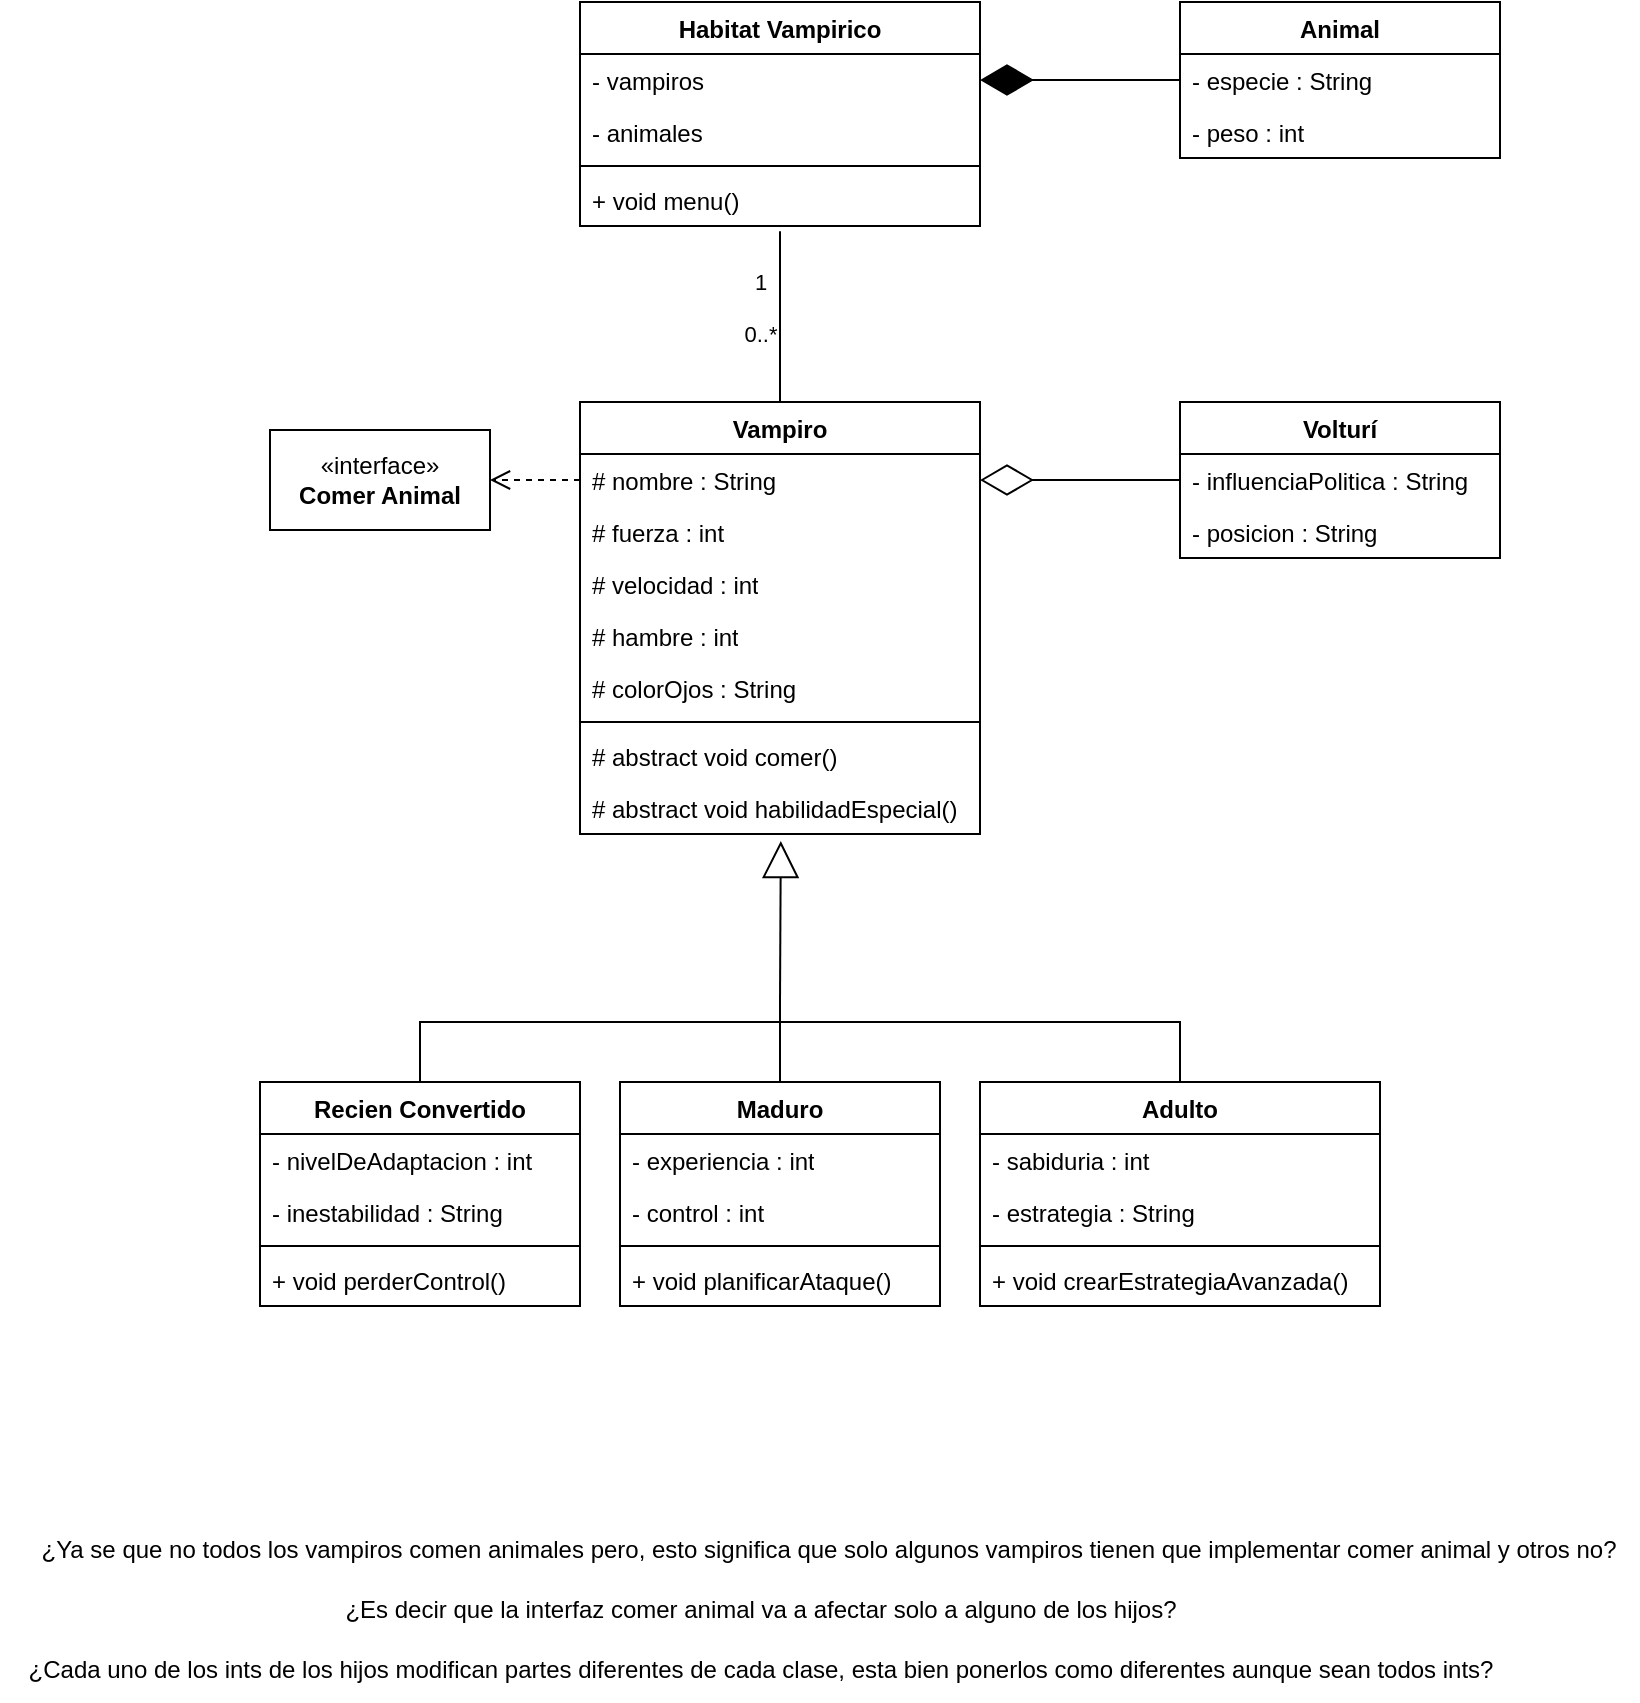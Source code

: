 <mxfile version="24.8.3">
  <diagram name="UML_Gestion_Crepusculo" id="tsLqWWN6re34cq2yNOvj">
    <mxGraphModel dx="714" dy="822" grid="1" gridSize="10" guides="1" tooltips="1" connect="1" arrows="1" fold="1" page="1" pageScale="1" pageWidth="827" pageHeight="1169" math="0" shadow="0">
      <root>
        <mxCell id="0" />
        <mxCell id="1" parent="0" />
        <mxCell id="pIVNgVgIiddYi_z4mML_-5" value="Habitat Vampirico" style="swimlane;fontStyle=1;align=center;verticalAlign=top;childLayout=stackLayout;horizontal=1;startSize=26;horizontalStack=0;resizeParent=1;resizeParentMax=0;resizeLast=0;collapsible=1;marginBottom=0;whiteSpace=wrap;html=1;" parent="1" vertex="1">
          <mxGeometry x="290" y="40" width="200" height="112" as="geometry" />
        </mxCell>
        <mxCell id="pIVNgVgIiddYi_z4mML_-6" value="- vampiros" style="text;strokeColor=none;fillColor=none;align=left;verticalAlign=top;spacingLeft=4;spacingRight=4;overflow=hidden;rotatable=0;points=[[0,0.5],[1,0.5]];portConstraint=eastwest;whiteSpace=wrap;html=1;" parent="pIVNgVgIiddYi_z4mML_-5" vertex="1">
          <mxGeometry y="26" width="200" height="26" as="geometry" />
        </mxCell>
        <mxCell id="pIVNgVgIiddYi_z4mML_-54" value="- animales&amp;nbsp;" style="text;strokeColor=none;fillColor=none;align=left;verticalAlign=top;spacingLeft=4;spacingRight=4;overflow=hidden;rotatable=0;points=[[0,0.5],[1,0.5]];portConstraint=eastwest;whiteSpace=wrap;html=1;" parent="pIVNgVgIiddYi_z4mML_-5" vertex="1">
          <mxGeometry y="52" width="200" height="26" as="geometry" />
        </mxCell>
        <mxCell id="pIVNgVgIiddYi_z4mML_-7" value="" style="line;strokeWidth=1;fillColor=none;align=left;verticalAlign=middle;spacingTop=-1;spacingLeft=3;spacingRight=3;rotatable=0;labelPosition=right;points=[];portConstraint=eastwest;strokeColor=inherit;" parent="pIVNgVgIiddYi_z4mML_-5" vertex="1">
          <mxGeometry y="78" width="200" height="8" as="geometry" />
        </mxCell>
        <mxCell id="pIVNgVgIiddYi_z4mML_-8" value="+ void menu()" style="text;strokeColor=none;fillColor=none;align=left;verticalAlign=top;spacingLeft=4;spacingRight=4;overflow=hidden;rotatable=0;points=[[0,0.5],[1,0.5]];portConstraint=eastwest;whiteSpace=wrap;html=1;" parent="pIVNgVgIiddYi_z4mML_-5" vertex="1">
          <mxGeometry y="86" width="200" height="26" as="geometry" />
        </mxCell>
        <mxCell id="pIVNgVgIiddYi_z4mML_-9" value="Vampiro" style="swimlane;fontStyle=1;align=center;verticalAlign=top;childLayout=stackLayout;horizontal=1;startSize=26;horizontalStack=0;resizeParent=1;resizeParentMax=0;resizeLast=0;collapsible=1;marginBottom=0;whiteSpace=wrap;html=1;" parent="1" vertex="1">
          <mxGeometry x="290" y="240" width="200" height="216" as="geometry" />
        </mxCell>
        <mxCell id="pIVNgVgIiddYi_z4mML_-10" value="# nombre : String" style="text;strokeColor=none;fillColor=none;align=left;verticalAlign=top;spacingLeft=4;spacingRight=4;overflow=hidden;rotatable=0;points=[[0,0.5],[1,0.5]];portConstraint=eastwest;whiteSpace=wrap;html=1;" parent="pIVNgVgIiddYi_z4mML_-9" vertex="1">
          <mxGeometry y="26" width="200" height="26" as="geometry" />
        </mxCell>
        <mxCell id="ovsUvfsepyj3DoIwsugC-1" value="# fuerza : int" style="text;strokeColor=none;fillColor=none;align=left;verticalAlign=top;spacingLeft=4;spacingRight=4;overflow=hidden;rotatable=0;points=[[0,0.5],[1,0.5]];portConstraint=eastwest;whiteSpace=wrap;html=1;" parent="pIVNgVgIiddYi_z4mML_-9" vertex="1">
          <mxGeometry y="52" width="200" height="26" as="geometry" />
        </mxCell>
        <mxCell id="ovsUvfsepyj3DoIwsugC-7" value="# velocidad : int" style="text;strokeColor=none;fillColor=none;align=left;verticalAlign=top;spacingLeft=4;spacingRight=4;overflow=hidden;rotatable=0;points=[[0,0.5],[1,0.5]];portConstraint=eastwest;whiteSpace=wrap;html=1;" parent="pIVNgVgIiddYi_z4mML_-9" vertex="1">
          <mxGeometry y="78" width="200" height="26" as="geometry" />
        </mxCell>
        <mxCell id="ovsUvfsepyj3DoIwsugC-8" value="# hambre : int" style="text;strokeColor=none;fillColor=none;align=left;verticalAlign=top;spacingLeft=4;spacingRight=4;overflow=hidden;rotatable=0;points=[[0,0.5],[1,0.5]];portConstraint=eastwest;whiteSpace=wrap;html=1;" parent="pIVNgVgIiddYi_z4mML_-9" vertex="1">
          <mxGeometry y="104" width="200" height="26" as="geometry" />
        </mxCell>
        <mxCell id="ovsUvfsepyj3DoIwsugC-9" value="# colorOjos : String" style="text;strokeColor=none;fillColor=none;align=left;verticalAlign=top;spacingLeft=4;spacingRight=4;overflow=hidden;rotatable=0;points=[[0,0.5],[1,0.5]];portConstraint=eastwest;whiteSpace=wrap;html=1;" parent="pIVNgVgIiddYi_z4mML_-9" vertex="1">
          <mxGeometry y="130" width="200" height="26" as="geometry" />
        </mxCell>
        <mxCell id="pIVNgVgIiddYi_z4mML_-11" value="" style="line;strokeWidth=1;fillColor=none;align=left;verticalAlign=middle;spacingTop=-1;spacingLeft=3;spacingRight=3;rotatable=0;labelPosition=right;points=[];portConstraint=eastwest;strokeColor=inherit;" parent="pIVNgVgIiddYi_z4mML_-9" vertex="1">
          <mxGeometry y="156" width="200" height="8" as="geometry" />
        </mxCell>
        <mxCell id="pIVNgVgIiddYi_z4mML_-12" value="# abstract void comer()" style="text;strokeColor=none;fillColor=none;align=left;verticalAlign=top;spacingLeft=4;spacingRight=4;overflow=hidden;rotatable=0;points=[[0,0.5],[1,0.5]];portConstraint=eastwest;whiteSpace=wrap;html=1;" parent="pIVNgVgIiddYi_z4mML_-9" vertex="1">
          <mxGeometry y="164" width="200" height="26" as="geometry" />
        </mxCell>
        <mxCell id="ovsUvfsepyj3DoIwsugC-10" value="# abstract void habilidadEspecial()" style="text;strokeColor=none;fillColor=none;align=left;verticalAlign=top;spacingLeft=4;spacingRight=4;overflow=hidden;rotatable=0;points=[[0,0.5],[1,0.5]];portConstraint=eastwest;whiteSpace=wrap;html=1;" parent="pIVNgVgIiddYi_z4mML_-9" vertex="1">
          <mxGeometry y="190" width="200" height="26" as="geometry" />
        </mxCell>
        <mxCell id="pIVNgVgIiddYi_z4mML_-13" value="Recien Convertido" style="swimlane;fontStyle=1;align=center;verticalAlign=top;childLayout=stackLayout;horizontal=1;startSize=26;horizontalStack=0;resizeParent=1;resizeParentMax=0;resizeLast=0;collapsible=1;marginBottom=0;whiteSpace=wrap;html=1;" parent="1" vertex="1">
          <mxGeometry x="130" y="580" width="160" height="112" as="geometry" />
        </mxCell>
        <mxCell id="pIVNgVgIiddYi_z4mML_-14" value="- nivelDeAdaptacion : int" style="text;strokeColor=none;fillColor=none;align=left;verticalAlign=top;spacingLeft=4;spacingRight=4;overflow=hidden;rotatable=0;points=[[0,0.5],[1,0.5]];portConstraint=eastwest;whiteSpace=wrap;html=1;" parent="pIVNgVgIiddYi_z4mML_-13" vertex="1">
          <mxGeometry y="26" width="160" height="26" as="geometry" />
        </mxCell>
        <mxCell id="ovsUvfsepyj3DoIwsugC-12" value="- inestabilidad : String" style="text;strokeColor=none;fillColor=none;align=left;verticalAlign=top;spacingLeft=4;spacingRight=4;overflow=hidden;rotatable=0;points=[[0,0.5],[1,0.5]];portConstraint=eastwest;whiteSpace=wrap;html=1;" parent="pIVNgVgIiddYi_z4mML_-13" vertex="1">
          <mxGeometry y="52" width="160" height="26" as="geometry" />
        </mxCell>
        <mxCell id="pIVNgVgIiddYi_z4mML_-15" value="" style="line;strokeWidth=1;fillColor=none;align=left;verticalAlign=middle;spacingTop=-1;spacingLeft=3;spacingRight=3;rotatable=0;labelPosition=right;points=[];portConstraint=eastwest;strokeColor=inherit;" parent="pIVNgVgIiddYi_z4mML_-13" vertex="1">
          <mxGeometry y="78" width="160" height="8" as="geometry" />
        </mxCell>
        <mxCell id="pIVNgVgIiddYi_z4mML_-16" value="+ void perderControl()" style="text;strokeColor=none;fillColor=none;align=left;verticalAlign=top;spacingLeft=4;spacingRight=4;overflow=hidden;rotatable=0;points=[[0,0.5],[1,0.5]];portConstraint=eastwest;whiteSpace=wrap;html=1;" parent="pIVNgVgIiddYi_z4mML_-13" vertex="1">
          <mxGeometry y="86" width="160" height="26" as="geometry" />
        </mxCell>
        <mxCell id="pIVNgVgIiddYi_z4mML_-17" value="Maduro&lt;span style=&quot;color: rgba(0, 0, 0, 0); font-family: monospace; font-size: 0px; font-weight: 400; text-align: start; text-wrap-mode: nowrap;&quot;&gt;%3CmxGraphModel%3E%3Croot%3E%3CmxCell%20id%3D%220%22%2F%3E%3CmxCell%20id%3D%221%22%20parent%3D%220%22%2F%3E%3CmxCell%20id%3D%222%22%20value%3D%22Recien%20Convertido%22%20style%3D%22swimlane%3BfontStyle%3D1%3Balign%3Dcenter%3BverticalAlign%3Dtop%3BchildLayout%3DstackLayout%3Bhorizontal%3D1%3BstartSize%3D26%3BhorizontalStack%3D0%3BresizeParent%3D1%3BresizeParentMax%3D0%3BresizeLast%3D0%3Bcollapsible%3D1%3BmarginBottom%3D0%3BwhiteSpace%3Dwrap%3Bhtml%3D1%3B%22%20vertex%3D%221%22%20parent%3D%221%22%3E%3CmxGeometry%20y%3D%22390%22%20width%3D%22160%22%20height%3D%2286%22%20as%3D%22geometry%22%2F%3E%3C%2FmxCell%3E%3CmxCell%20id%3D%223%22%20value%3D%22%2B%20field%3A%20type%22%20style%3D%22text%3BstrokeColor%3Dnone%3BfillColor%3Dnone%3Balign%3Dleft%3BverticalAlign%3Dtop%3BspacingLeft%3D4%3BspacingRight%3D4%3Boverflow%3Dhidden%3Brotatable%3D0%3Bpoints%3D%5B%5B0%2C0.5%5D%2C%5B1%2C0.5%5D%5D%3BportConstraint%3Deastwest%3BwhiteSpace%3Dwrap%3Bhtml%3D1%3B%22%20vertex%3D%221%22%20parent%3D%222%22%3E%3CmxGeometry%20y%3D%2226%22%20width%3D%22160%22%20height%3D%2226%22%20as%3D%22geometry%22%2F%3E%3C%2FmxCell%3E%3CmxCell%20id%3D%224%22%20value%3D%22%22%20style%3D%22line%3BstrokeWidth%3D1%3BfillColor%3Dnone%3Balign%3Dleft%3BverticalAlign%3Dmiddle%3BspacingTop%3D-1%3BspacingLeft%3D3%3BspacingRight%3D3%3Brotatable%3D0%3BlabelPosition%3Dright%3Bpoints%3D%5B%5D%3BportConstraint%3Deastwest%3BstrokeColor%3Dinherit%3B%22%20vertex%3D%221%22%20parent%3D%222%22%3E%3CmxGeometry%20y%3D%2252%22%20width%3D%22160%22%20height%3D%228%22%20as%3D%22geometry%22%2F%3E%3C%2FmxCell%3E%3CmxCell%20id%3D%225%22%20value%3D%22%2B%20method(type)%3A%20type%22%20style%3D%22text%3BstrokeColor%3Dnone%3BfillColor%3Dnone%3Balign%3Dleft%3BverticalAlign%3Dtop%3BspacingLeft%3D4%3BspacingRight%3D4%3Boverflow%3Dhidden%3Brotatable%3D0%3Bpoints%3D%5B%5B0%2C0.5%5D%2C%5B1%2C0.5%5D%5D%3BportConstraint%3Deastwest%3BwhiteSpace%3Dwrap%3Bhtml%3D1%3B%22%20vertex%3D%221%22%20parent%3D%222%22%3E%3CmxGeometry%20y%3D%2260%22%20width%3D%22160%22%20height%3D%2226%22%20as%3D%22geometry%22%2F%3E%3C%2FmxCell%3E%3C%2Froot%3E%3C%2FmxGraphModel%3E&lt;/span&gt;" style="swimlane;fontStyle=1;align=center;verticalAlign=top;childLayout=stackLayout;horizontal=1;startSize=26;horizontalStack=0;resizeParent=1;resizeParentMax=0;resizeLast=0;collapsible=1;marginBottom=0;whiteSpace=wrap;html=1;" parent="1" vertex="1">
          <mxGeometry x="310" y="580" width="160" height="112" as="geometry" />
        </mxCell>
        <mxCell id="pIVNgVgIiddYi_z4mML_-18" value="- experiencia : int" style="text;strokeColor=none;fillColor=none;align=left;verticalAlign=top;spacingLeft=4;spacingRight=4;overflow=hidden;rotatable=0;points=[[0,0.5],[1,0.5]];portConstraint=eastwest;whiteSpace=wrap;html=1;" parent="pIVNgVgIiddYi_z4mML_-17" vertex="1">
          <mxGeometry y="26" width="160" height="26" as="geometry" />
        </mxCell>
        <mxCell id="pNDMgC5wGViX0FNzGAJT-1" value="- control : int" style="text;strokeColor=none;fillColor=none;align=left;verticalAlign=top;spacingLeft=4;spacingRight=4;overflow=hidden;rotatable=0;points=[[0,0.5],[1,0.5]];portConstraint=eastwest;whiteSpace=wrap;html=1;" parent="pIVNgVgIiddYi_z4mML_-17" vertex="1">
          <mxGeometry y="52" width="160" height="26" as="geometry" />
        </mxCell>
        <mxCell id="pIVNgVgIiddYi_z4mML_-19" value="" style="line;strokeWidth=1;fillColor=none;align=left;verticalAlign=middle;spacingTop=-1;spacingLeft=3;spacingRight=3;rotatable=0;labelPosition=right;points=[];portConstraint=eastwest;strokeColor=inherit;" parent="pIVNgVgIiddYi_z4mML_-17" vertex="1">
          <mxGeometry y="78" width="160" height="8" as="geometry" />
        </mxCell>
        <mxCell id="pIVNgVgIiddYi_z4mML_-20" value="+ void planificarAtaque()" style="text;strokeColor=none;fillColor=none;align=left;verticalAlign=top;spacingLeft=4;spacingRight=4;overflow=hidden;rotatable=0;points=[[0,0.5],[1,0.5]];portConstraint=eastwest;whiteSpace=wrap;html=1;" parent="pIVNgVgIiddYi_z4mML_-17" vertex="1">
          <mxGeometry y="86" width="160" height="26" as="geometry" />
        </mxCell>
        <mxCell id="pIVNgVgIiddYi_z4mML_-21" value="Adulto" style="swimlane;fontStyle=1;align=center;verticalAlign=top;childLayout=stackLayout;horizontal=1;startSize=26;horizontalStack=0;resizeParent=1;resizeParentMax=0;resizeLast=0;collapsible=1;marginBottom=0;whiteSpace=wrap;html=1;" parent="1" vertex="1">
          <mxGeometry x="490" y="580" width="200" height="112" as="geometry" />
        </mxCell>
        <mxCell id="pIVNgVgIiddYi_z4mML_-22" value="- sabiduria : int" style="text;strokeColor=none;fillColor=none;align=left;verticalAlign=top;spacingLeft=4;spacingRight=4;overflow=hidden;rotatable=0;points=[[0,0.5],[1,0.5]];portConstraint=eastwest;whiteSpace=wrap;html=1;" parent="pIVNgVgIiddYi_z4mML_-21" vertex="1">
          <mxGeometry y="26" width="200" height="26" as="geometry" />
        </mxCell>
        <mxCell id="pNDMgC5wGViX0FNzGAJT-7" value="- estrategia : String" style="text;strokeColor=none;fillColor=none;align=left;verticalAlign=top;spacingLeft=4;spacingRight=4;overflow=hidden;rotatable=0;points=[[0,0.5],[1,0.5]];portConstraint=eastwest;whiteSpace=wrap;html=1;" parent="pIVNgVgIiddYi_z4mML_-21" vertex="1">
          <mxGeometry y="52" width="200" height="26" as="geometry" />
        </mxCell>
        <mxCell id="pIVNgVgIiddYi_z4mML_-23" value="" style="line;strokeWidth=1;fillColor=none;align=left;verticalAlign=middle;spacingTop=-1;spacingLeft=3;spacingRight=3;rotatable=0;labelPosition=right;points=[];portConstraint=eastwest;strokeColor=inherit;" parent="pIVNgVgIiddYi_z4mML_-21" vertex="1">
          <mxGeometry y="78" width="200" height="8" as="geometry" />
        </mxCell>
        <mxCell id="pIVNgVgIiddYi_z4mML_-24" value="+ void crearEstrategiaAvanzada()" style="text;strokeColor=none;fillColor=none;align=left;verticalAlign=top;spacingLeft=4;spacingRight=4;overflow=hidden;rotatable=0;points=[[0,0.5],[1,0.5]];portConstraint=eastwest;whiteSpace=wrap;html=1;" parent="pIVNgVgIiddYi_z4mML_-21" vertex="1">
          <mxGeometry y="86" width="200" height="26" as="geometry" />
        </mxCell>
        <mxCell id="pIVNgVgIiddYi_z4mML_-25" value="Animal" style="swimlane;fontStyle=1;align=center;verticalAlign=top;childLayout=stackLayout;horizontal=1;startSize=26;horizontalStack=0;resizeParent=1;resizeParentMax=0;resizeLast=0;collapsible=1;marginBottom=0;whiteSpace=wrap;html=1;" parent="1" vertex="1">
          <mxGeometry x="590" y="40" width="160" height="78" as="geometry" />
        </mxCell>
        <mxCell id="pIVNgVgIiddYi_z4mML_-26" value="- especie : String" style="text;strokeColor=none;fillColor=none;align=left;verticalAlign=top;spacingLeft=4;spacingRight=4;overflow=hidden;rotatable=0;points=[[0,0.5],[1,0.5]];portConstraint=eastwest;whiteSpace=wrap;html=1;" parent="pIVNgVgIiddYi_z4mML_-25" vertex="1">
          <mxGeometry y="26" width="160" height="26" as="geometry" />
        </mxCell>
        <mxCell id="pNDMgC5wGViX0FNzGAJT-10" value="- peso : int" style="text;strokeColor=none;fillColor=none;align=left;verticalAlign=top;spacingLeft=4;spacingRight=4;overflow=hidden;rotatable=0;points=[[0,0.5],[1,0.5]];portConstraint=eastwest;whiteSpace=wrap;html=1;" parent="pIVNgVgIiddYi_z4mML_-25" vertex="1">
          <mxGeometry y="52" width="160" height="26" as="geometry" />
        </mxCell>
        <mxCell id="pIVNgVgIiddYi_z4mML_-29" value="Volturí" style="swimlane;fontStyle=1;align=center;verticalAlign=top;childLayout=stackLayout;horizontal=1;startSize=26;horizontalStack=0;resizeParent=1;resizeParentMax=0;resizeLast=0;collapsible=1;marginBottom=0;whiteSpace=wrap;html=1;" parent="1" vertex="1">
          <mxGeometry x="590" y="240" width="160" height="78" as="geometry" />
        </mxCell>
        <mxCell id="pIVNgVgIiddYi_z4mML_-30" value="- influenciaPolitica : String" style="text;strokeColor=none;fillColor=none;align=left;verticalAlign=top;spacingLeft=4;spacingRight=4;overflow=hidden;rotatable=0;points=[[0,0.5],[1,0.5]];portConstraint=eastwest;whiteSpace=wrap;html=1;" parent="pIVNgVgIiddYi_z4mML_-29" vertex="1">
          <mxGeometry y="26" width="160" height="26" as="geometry" />
        </mxCell>
        <mxCell id="pNDMgC5wGViX0FNzGAJT-9" value="- posicion : String" style="text;strokeColor=none;fillColor=none;align=left;verticalAlign=top;spacingLeft=4;spacingRight=4;overflow=hidden;rotatable=0;points=[[0,0.5],[1,0.5]];portConstraint=eastwest;whiteSpace=wrap;html=1;" parent="pIVNgVgIiddYi_z4mML_-29" vertex="1">
          <mxGeometry y="52" width="160" height="26" as="geometry" />
        </mxCell>
        <mxCell id="pIVNgVgIiddYi_z4mML_-33" value="«interface»&lt;br&gt;&lt;b&gt;Comer Animal&lt;/b&gt;" style="html=1;whiteSpace=wrap;" parent="1" vertex="1">
          <mxGeometry x="135" y="254" width="110" height="50" as="geometry" />
        </mxCell>
        <mxCell id="pIVNgVgIiddYi_z4mML_-34" value="" style="endArrow=diamondThin;endFill=0;endSize=24;html=1;rounded=0;exitX=0;exitY=0.5;exitDx=0;exitDy=0;entryX=1;entryY=0.5;entryDx=0;entryDy=0;" parent="1" source="pIVNgVgIiddYi_z4mML_-30" target="pIVNgVgIiddYi_z4mML_-10" edge="1">
          <mxGeometry width="160" relative="1" as="geometry">
            <mxPoint x="600" y="549.24" as="sourcePoint" />
            <mxPoint x="760" y="549.24" as="targetPoint" />
          </mxGeometry>
        </mxCell>
        <mxCell id="pIVNgVgIiddYi_z4mML_-38" value="" style="endArrow=none;html=1;rounded=0;exitX=0.5;exitY=0;exitDx=0;exitDy=0;" parent="1" source="pIVNgVgIiddYi_z4mML_-17" edge="1">
          <mxGeometry width="50" height="50" relative="1" as="geometry">
            <mxPoint x="400" y="570" as="sourcePoint" />
            <mxPoint x="390" y="540" as="targetPoint" />
          </mxGeometry>
        </mxCell>
        <mxCell id="pIVNgVgIiddYi_z4mML_-40" value="" style="endArrow=none;html=1;rounded=0;exitX=0.5;exitY=0;exitDx=0;exitDy=0;" parent="1" source="pIVNgVgIiddYi_z4mML_-21" edge="1">
          <mxGeometry width="50" height="50" relative="1" as="geometry">
            <mxPoint x="540" y="510" as="sourcePoint" />
            <mxPoint x="390" y="540" as="targetPoint" />
            <Array as="points">
              <mxPoint x="590" y="550" />
              <mxPoint x="390" y="550" />
            </Array>
          </mxGeometry>
        </mxCell>
        <mxCell id="pIVNgVgIiddYi_z4mML_-41" value="" style="html=1;verticalAlign=bottom;endArrow=open;dashed=1;endSize=8;curved=0;rounded=0;exitX=0;exitY=0.5;exitDx=0;exitDy=0;entryX=1;entryY=0.5;entryDx=0;entryDy=0;" parent="1" source="pIVNgVgIiddYi_z4mML_-10" target="pIVNgVgIiddYi_z4mML_-33" edge="1">
          <mxGeometry relative="1" as="geometry">
            <mxPoint x="280" y="499.24" as="sourcePoint" />
            <mxPoint x="200" y="499.24" as="targetPoint" />
          </mxGeometry>
        </mxCell>
        <mxCell id="pIVNgVgIiddYi_z4mML_-42" value="¿Ya se que no todos los vampiros comen animales pero, esto significa que solo algunos vampiros tienen que implementar comer animal y otros no?" style="text;html=1;align=center;verticalAlign=middle;resizable=0;points=[];autosize=1;strokeColor=none;fillColor=none;" parent="1" vertex="1">
          <mxGeometry x="9" y="799.24" width="810" height="30" as="geometry" />
        </mxCell>
        <mxCell id="pIVNgVgIiddYi_z4mML_-43" value="¿Es decir que la interfaz comer animal va a afectar solo a alguno de los hijos?" style="text;html=1;align=center;verticalAlign=middle;resizable=0;points=[];autosize=1;strokeColor=none;fillColor=none;" parent="1" vertex="1">
          <mxGeometry x="160" y="829.24" width="440" height="30" as="geometry" />
        </mxCell>
        <mxCell id="pIVNgVgIiddYi_z4mML_-48" value="" style="endArrow=none;html=1;rounded=0;entryX=0.5;entryY=1.103;entryDx=0;entryDy=0;entryPerimeter=0;exitX=0.5;exitY=0;exitDx=0;exitDy=0;" parent="1" source="pIVNgVgIiddYi_z4mML_-9" target="pIVNgVgIiddYi_z4mML_-8" edge="1">
          <mxGeometry width="50" height="50" relative="1" as="geometry">
            <mxPoint x="320" y="210" as="sourcePoint" />
            <mxPoint x="370" y="160" as="targetPoint" />
          </mxGeometry>
        </mxCell>
        <mxCell id="pIVNgVgIiddYi_z4mML_-49" value="1" style="edgeLabel;html=1;align=center;verticalAlign=middle;resizable=0;points=[];" parent="pIVNgVgIiddYi_z4mML_-48" vertex="1" connectable="0">
          <mxGeometry x="0.419" y="3" relative="1" as="geometry">
            <mxPoint x="-7" as="offset" />
          </mxGeometry>
        </mxCell>
        <mxCell id="pIVNgVgIiddYi_z4mML_-50" value="0..*" style="edgeLabel;html=1;align=center;verticalAlign=middle;resizable=0;points=[];" parent="pIVNgVgIiddYi_z4mML_-48" vertex="1" connectable="0">
          <mxGeometry x="0.015" y="3" relative="1" as="geometry">
            <mxPoint x="-7" y="9" as="offset" />
          </mxGeometry>
        </mxCell>
        <mxCell id="pIVNgVgIiddYi_z4mML_-53" value="" style="endArrow=diamondThin;endFill=1;endSize=24;html=1;rounded=0;exitX=0;exitY=0.5;exitDx=0;exitDy=0;entryX=1;entryY=0.5;entryDx=0;entryDy=0;" parent="1" source="pIVNgVgIiddYi_z4mML_-26" target="pIVNgVgIiddYi_z4mML_-6" edge="1">
          <mxGeometry width="160" relative="1" as="geometry">
            <mxPoint x="530" y="108" as="sourcePoint" />
            <mxPoint x="690" y="108" as="targetPoint" />
          </mxGeometry>
        </mxCell>
        <mxCell id="pNDMgC5wGViX0FNzGAJT-3" value="" style="endArrow=none;html=1;rounded=0;exitX=0.5;exitY=0;exitDx=0;exitDy=0;" parent="1" source="pIVNgVgIiddYi_z4mML_-13" edge="1">
          <mxGeometry width="50" height="50" relative="1" as="geometry">
            <mxPoint x="570" y="580" as="sourcePoint" />
            <mxPoint x="390" y="540" as="targetPoint" />
            <Array as="points">
              <mxPoint x="210" y="550" />
              <mxPoint x="390" y="550" />
            </Array>
          </mxGeometry>
        </mxCell>
        <mxCell id="pNDMgC5wGViX0FNzGAJT-4" value="" style="endArrow=block;endSize=16;endFill=0;html=1;rounded=0;entryX=0.502;entryY=1.135;entryDx=0;entryDy=0;entryPerimeter=0;" parent="1" target="ovsUvfsepyj3DoIwsugC-10" edge="1">
          <mxGeometry width="160" relative="1" as="geometry">
            <mxPoint x="390" y="540" as="sourcePoint" />
            <mxPoint x="540" y="530" as="targetPoint" />
          </mxGeometry>
        </mxCell>
        <mxCell id="pNDMgC5wGViX0FNzGAJT-8" value="¿Cada uno de los ints de los hijos modifican partes diferentes de cada clase, esta bien ponerlos como diferentes aunque sean todos ints?" style="text;html=1;align=center;verticalAlign=middle;resizable=0;points=[];autosize=1;strokeColor=none;fillColor=none;" parent="1" vertex="1">
          <mxGeometry y="859.24" width="760" height="30" as="geometry" />
        </mxCell>
      </root>
    </mxGraphModel>
  </diagram>
</mxfile>
